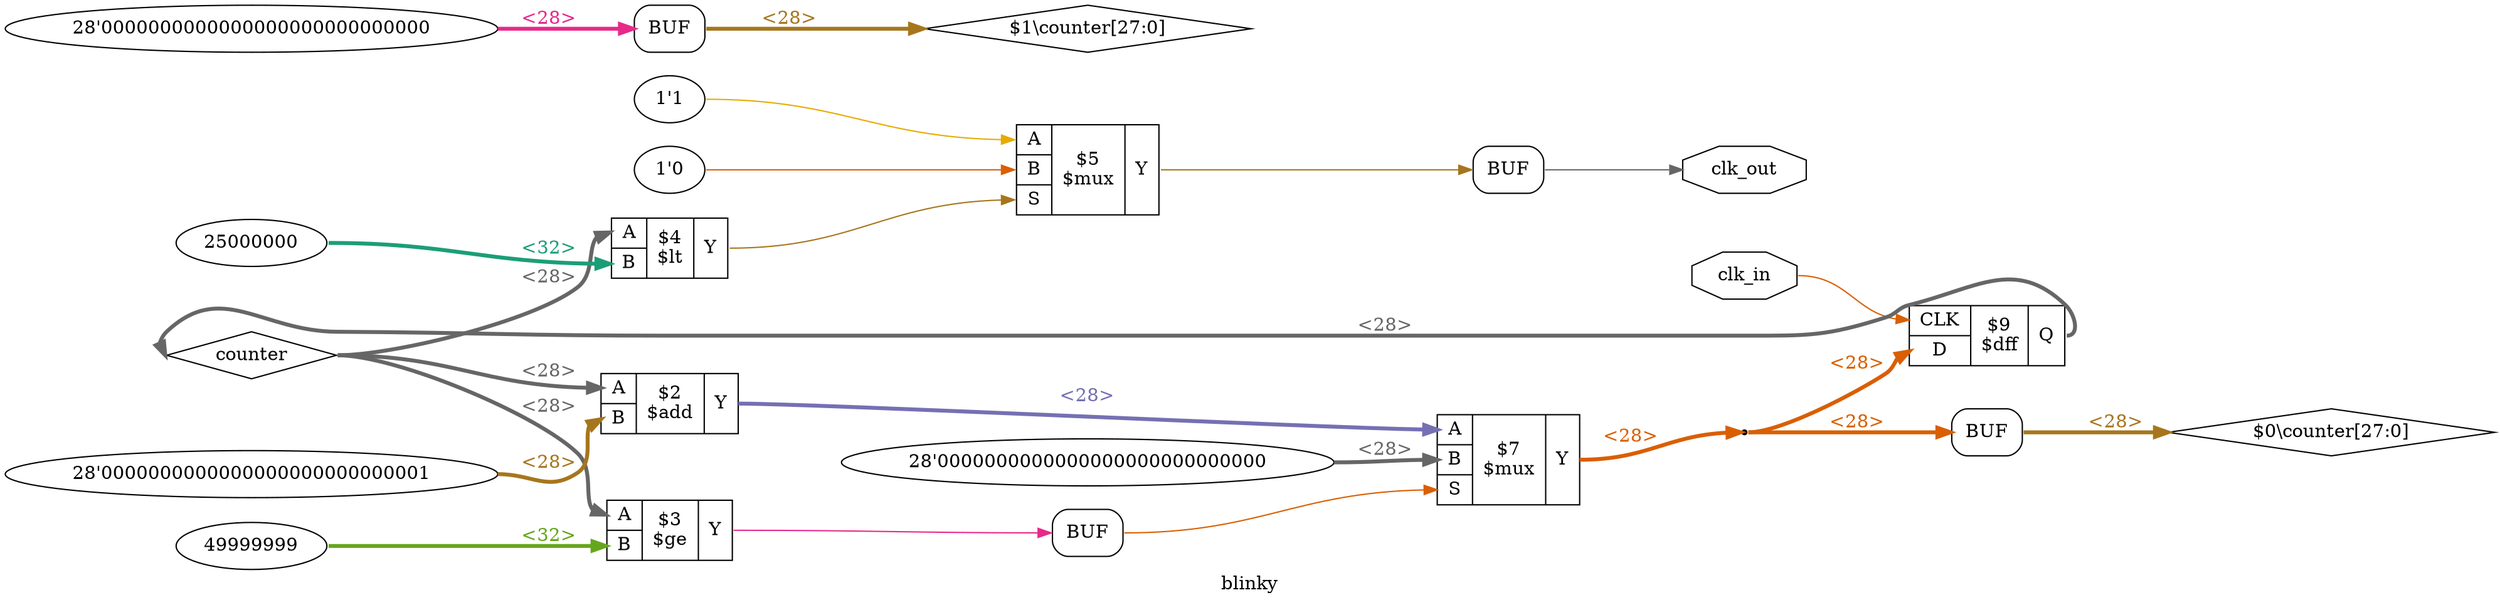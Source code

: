 digraph "blinky" {
label="blinky";
rankdir="LR";
remincross=true;
n9 [ shape=diamond, label="counter", color="black", fontcolor="black" ];
n10 [ shape=octagon, label="clk_out", color="black", fontcolor="black" ];
n11 [ shape=octagon, label="clk_in", color="black", fontcolor="black" ];
c15 [ shape=record, label="{{<p12> CLK|<p13> D}|$9\n$dff|{<p14> Q}}" ];
v0 [ label="28'0000000000000000000000000000" ];
c20 [ shape=record, label="{{<p16> A|<p17> B|<p18> S}|$7\n$mux|{<p19> Y}}" ];
v1 [ label="1'0" ];
v2 [ label="1'1" ];
c21 [ shape=record, label="{{<p16> A|<p17> B|<p18> S}|$5\n$mux|{<p19> Y}}" ];
v3 [ label="25000000" ];
c22 [ shape=record, label="{{<p16> A|<p17> B}|$4\n$lt|{<p19> Y}}" ];
v4 [ label="49999999" ];
c23 [ shape=record, label="{{<p16> A|<p17> B}|$3\n$ge|{<p19> Y}}" ];
v5 [ label="28'0000000000000000000000000001" ];
c24 [ shape=record, label="{{<p16> A|<p17> B}|$2\n$add|{<p19> Y}}" ];
x6 [shape=box, style=rounded, label="BUF"];
v7 [ label="28'0000000000000000000000000000" ];
x8 [shape=box, style=rounded, label="BUF"];
x9 [shape=box, style=rounded, label="BUF"];
x10 [shape=box, style=rounded, label="BUF"];
n1 [ shape=point ];
c20:p19:e -> n1:w [colorscheme="dark28", color="2", fontcolor="2", style="setlinewidth(3)", label="<28>"];
n1:e -> c15:p13:w [colorscheme="dark28", color="2", fontcolor="2", style="setlinewidth(3)", label="<28>"];
n1:e -> x10:w:w [colorscheme="dark28", color="2", fontcolor="2", style="setlinewidth(3)", label="<28>"];
x6:e:e -> n10:w [colorscheme="dark28", color="8", fontcolor="8", label=""];
n11:e -> c15:p12:w [colorscheme="dark28", color="2", fontcolor="2", label=""];
x9:e:e -> c20:p18:w [colorscheme="dark28", color="2", fontcolor="2", label=""];
n3 [ shape=diamond, label="$1\\counter[27:0]" ];
x8:e:e -> n3:w [colorscheme="dark28", color="7", fontcolor="7", style="setlinewidth(3)", label="<28>"];
c21:p19:e -> x6:w:w [colorscheme="dark28", color="7", fontcolor="7", label=""];
c22:p19:e -> c21:p18:w [colorscheme="dark28", color="7", fontcolor="7", label=""];
c23:p19:e -> x9:w:w [colorscheme="dark28", color="4", fontcolor="4", label=""];
c24:p19:e -> c20:p16:w [colorscheme="dark28", color="3", fontcolor="3", style="setlinewidth(3)", label="<28>"];
n8 [ shape=diamond, label="$0\\counter[27:0]" ];
x10:e:e -> n8:w [colorscheme="dark28", color="7", fontcolor="7", style="setlinewidth(3)", label="<28>"];
c15:p14:e -> n9:w [colorscheme="dark28", color="8", fontcolor="8", style="setlinewidth(3)", label="<28>"];
n9:e -> c22:p16:w [colorscheme="dark28", color="8", fontcolor="8", style="setlinewidth(3)", label="<28>"];
n9:e -> c23:p16:w [colorscheme="dark28", color="8", fontcolor="8", style="setlinewidth(3)", label="<28>"];
n9:e -> c24:p16:w [colorscheme="dark28", color="8", fontcolor="8", style="setlinewidth(3)", label="<28>"];
v0:e -> c20:p17:w [colorscheme="dark28", color="8", fontcolor="8", style="setlinewidth(3)", label="<28>"];
v1:e -> c21:p17:w [colorscheme="dark28", color="2", fontcolor="2", label=""];
v2:e -> c21:p16:w [colorscheme="dark28", color="6", fontcolor="6", label=""];
v3:e -> c22:p17:w [colorscheme="dark28", color="1", fontcolor="1", style="setlinewidth(3)", label="<32>"];
v4:e -> c23:p17:w [colorscheme="dark28", color="5", fontcolor="5", style="setlinewidth(3)", label="<32>"];
v5:e -> c24:p17:w [colorscheme="dark28", color="7", fontcolor="7", style="setlinewidth(3)", label="<28>"];
v7:e -> x8:w:w [colorscheme="dark28", color="4", fontcolor="4", style="setlinewidth(3)", label="<28>"];
}
